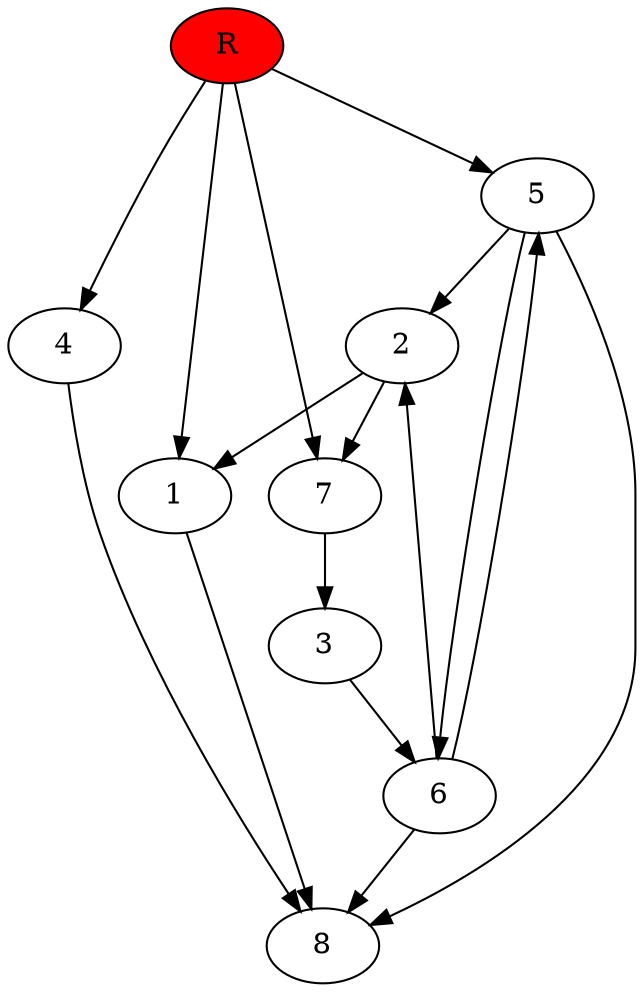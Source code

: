 digraph prb33161 {
	1
	2
	3
	4
	5
	6
	7
	8
	R [fillcolor="#ff0000" style=filled]
	1 -> 8
	2 -> 1
	2 -> 7
	3 -> 6
	4 -> 8
	5 -> 2
	5 -> 6
	5 -> 8
	6 -> 2
	6 -> 5
	6 -> 8
	7 -> 3
	R -> 1
	R -> 4
	R -> 5
	R -> 7
}
